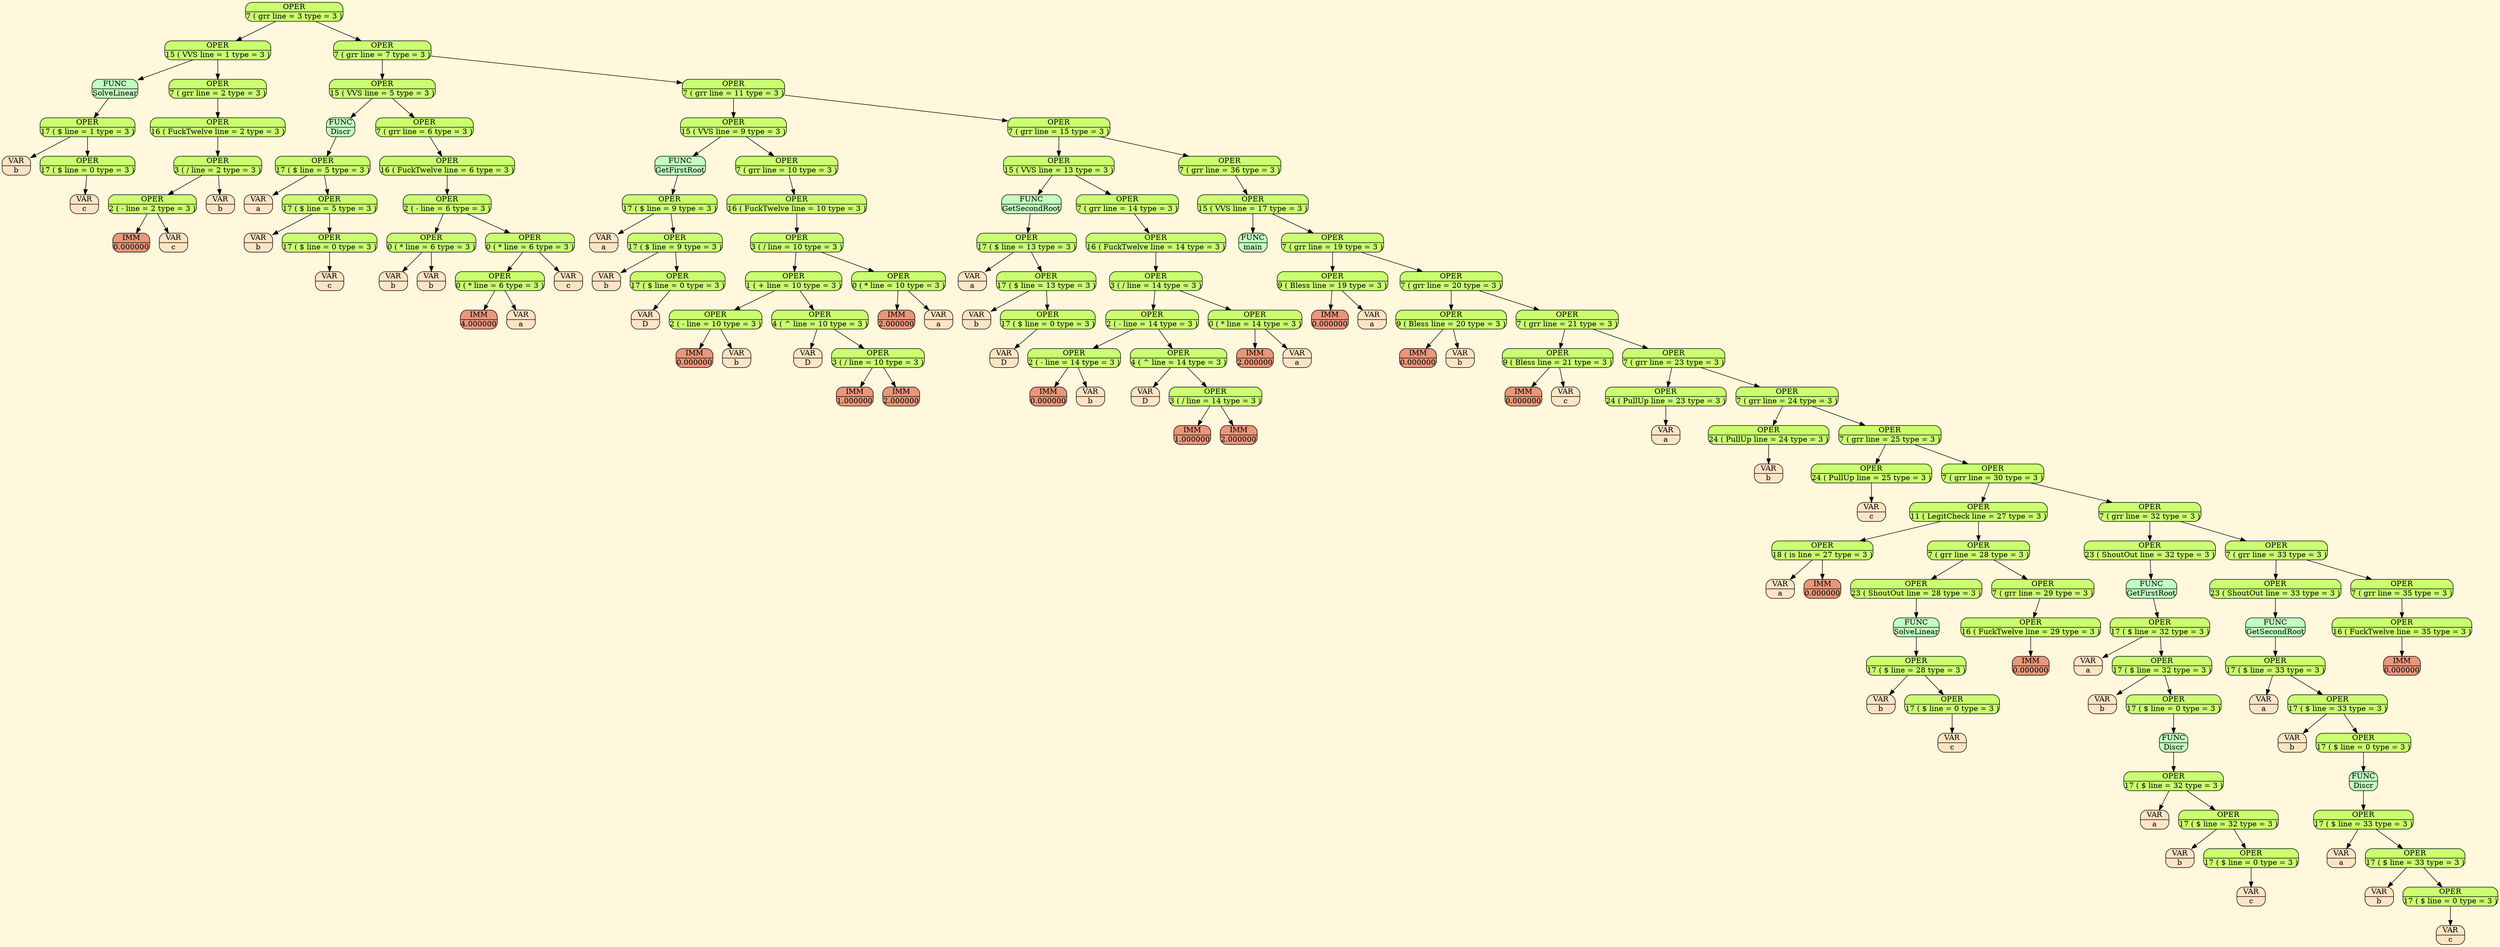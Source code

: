 digraph Tree 
{ bgcolor="cornsilk1";node[margin = "0.01"];
"node_0000021FAB4851D0" [shape=Mrecord, style=filled, fillcolor=darkolivegreen1, label = "{ OPER | 7 ( grr line = 3 type = 3 ) }"];
"node_0000021FAB485940" [shape=Mrecord, style=filled, fillcolor=darkolivegreen1, label = "{ OPER | 15 ( VVS line = 1 type = 3 ) }"];
"node_0000021FAB485B70" [shape=Mrecord, style=filled, fillcolor=darkseagreen1, label = "{ FUNC | SolveLinear }"];
"node_0000021FAB484BB0" [shape=Mrecord, style=filled, fillcolor=darkolivegreen1, label = "{ OPER | 17 ( $ line = 1 type = 3 ) }"];
"node_0000021FAB486040" [shape=Mrecord, style=filled, fillcolor=bisque, label = "{ VAR | b }"];
"node_0000021FAB485EF0" [shape=Mrecord, style=filled, fillcolor=darkolivegreen1, label = "{ OPER | 17 ( $ line = 0 type = 3 ) }"];
"node_0000021FAB4846E0" [shape=Mrecord, style=filled, fillcolor=bisque, label = "{ VAR | c }"];
"node_0000021FAB485F60" [shape=Mrecord, style=filled, fillcolor=darkolivegreen1, label = "{ OPER | 7 ( grr line = 2 type = 3 ) }"];
"node_0000021FAB484AD0" [shape=Mrecord, style=filled, fillcolor=darkolivegreen1, label = "{ OPER | 16 ( FuckTwelve line = 2 type = 3 ) }"];
"node_0000021FAB4856A0" [shape=Mrecord, style=filled, fillcolor=darkolivegreen1, label = "{ OPER | 3 ( / line = 2 type = 3 ) }"];
"node_0000021FAB484600" [shape=Mrecord, style=filled, fillcolor=darkolivegreen1, label = "{ OPER | 2 ( - line = 2 type = 3 ) }"];
"node_0000021FAB485710" [shape=Mrecord, style=filled, fillcolor=darksalmon, label = "{ IMM | 0.000000 }"];
"node_0000021FAB4857F0" [shape=Mrecord, style=filled, fillcolor=bisque, label = "{ VAR | c }"];
"node_0000021FAB485780" [shape=Mrecord, style=filled, fillcolor=bisque, label = "{ VAR | b }"];
"node_0000021FAB485CC0" [shape=Mrecord, style=filled, fillcolor=darkolivegreen1, label = "{ OPER | 7 ( grr line = 7 type = 3 ) }"];
"node_0000021FAB485E80" [shape=Mrecord, style=filled, fillcolor=darkolivegreen1, label = "{ OPER | 15 ( VVS line = 5 type = 3 ) }"];
"node_0000021FAB484B40" [shape=Mrecord, style=filled, fillcolor=darkseagreen1, label = "{ FUNC | Discr }"];
"node_0000021FAB485320" [shape=Mrecord, style=filled, fillcolor=darkolivegreen1, label = "{ OPER | 17 ( $ line = 5 type = 3 ) }"];
"node_0000021FAB4858D0" [shape=Mrecord, style=filled, fillcolor=bisque, label = "{ VAR | a }"];
"node_0000021FAB4849F0" [shape=Mrecord, style=filled, fillcolor=darkolivegreen1, label = "{ OPER | 17 ( $ line = 5 type = 3 ) }"];
"node_0000021FAB4848A0" [shape=Mrecord, style=filled, fillcolor=bisque, label = "{ VAR | b }"];
"node_0000021FAB485DA0" [shape=Mrecord, style=filled, fillcolor=darkolivegreen1, label = "{ OPER | 17 ( $ line = 0 type = 3 ) }"];
"node_0000021FAB484750" [shape=Mrecord, style=filled, fillcolor=bisque, label = "{ VAR | c }"];
"node_0000021FAB485C50" [shape=Mrecord, style=filled, fillcolor=darkolivegreen1, label = "{ OPER | 7 ( grr line = 6 type = 3 ) }"];
"node_0000021FAB484C20" [shape=Mrecord, style=filled, fillcolor=darkolivegreen1, label = "{ OPER | 16 ( FuckTwelve line = 6 type = 3 ) }"];
"node_0000021FAB484980" [shape=Mrecord, style=filled, fillcolor=darkolivegreen1, label = "{ OPER | 2 ( - line = 6 type = 3 ) }"];
"node_0000021FAB485160" [shape=Mrecord, style=filled, fillcolor=darkolivegreen1, label = "{ OPER | 0 ( * line = 6 type = 3 ) }"];
"node_0000021FAB485240" [shape=Mrecord, style=filled, fillcolor=bisque, label = "{ VAR | b }"];
"node_0000021FAB485FD0" [shape=Mrecord, style=filled, fillcolor=bisque, label = "{ VAR | b }"];
"node_0000021FAB484D70" [shape=Mrecord, style=filled, fillcolor=darkolivegreen1, label = "{ OPER | 0 ( * line = 6 type = 3 ) }"];
"node_0000021FAB484D00" [shape=Mrecord, style=filled, fillcolor=darkolivegreen1, label = "{ OPER | 0 ( * line = 6 type = 3 ) }"];
"node_0000021FAB485E10" [shape=Mrecord, style=filled, fillcolor=darksalmon, label = "{ IMM | 4.000000 }"];
"node_0000021FAB484EC0" [shape=Mrecord, style=filled, fillcolor=bisque, label = "{ VAR | a }"];
"node_0000021FAB485D30" [shape=Mrecord, style=filled, fillcolor=bisque, label = "{ VAR | c }"];
"node_0000021FAB4844B0" [shape=Mrecord, style=filled, fillcolor=darkolivegreen1, label = "{ OPER | 7 ( grr line = 11 type = 3 ) }"];
"node_0000021FAB484670" [shape=Mrecord, style=filled, fillcolor=darkolivegreen1, label = "{ OPER | 15 ( VVS line = 9 type = 3 ) }"];
"node_0000021FAB484520" [shape=Mrecord, style=filled, fillcolor=darkseagreen1, label = "{ FUNC | GetFirstRoot }"];
"node_0000021FAB484C90" [shape=Mrecord, style=filled, fillcolor=darkolivegreen1, label = "{ OPER | 17 ( $ line = 9 type = 3 ) }"];
"node_0000021FAB485A20" [shape=Mrecord, style=filled, fillcolor=bisque, label = "{ VAR | a }"];
"node_0000021FAB484DE0" [shape=Mrecord, style=filled, fillcolor=darkolivegreen1, label = "{ OPER | 17 ( $ line = 9 type = 3 ) }"];
"node_0000021FAB4859B0" [shape=Mrecord, style=filled, fillcolor=bisque, label = "{ VAR | b }"];
"node_0000021FAB485A90" [shape=Mrecord, style=filled, fillcolor=darkolivegreen1, label = "{ OPER | 17 ( $ line = 0 type = 3 ) }"];
"node_0000021FAB484910" [shape=Mrecord, style=filled, fillcolor=bisque, label = "{ VAR | D }"];
"node_0000021FAB4847C0" [shape=Mrecord, style=filled, fillcolor=darkolivegreen1, label = "{ OPER | 7 ( grr line = 10 type = 3 ) }"];
"node_0000021FAB484E50" [shape=Mrecord, style=filled, fillcolor=darkolivegreen1, label = "{ OPER | 16 ( FuckTwelve line = 10 type = 3 ) }"];
"node_0000021FAB485470" [shape=Mrecord, style=filled, fillcolor=darkolivegreen1, label = "{ OPER | 3 ( / line = 10 type = 3 ) }"];
"node_0000021FAB4852B0" [shape=Mrecord, style=filled, fillcolor=darkolivegreen1, label = "{ OPER | 1 ( + line = 10 type = 3 ) }"];
"node_0000021FAB484590" [shape=Mrecord, style=filled, fillcolor=darkolivegreen1, label = "{ OPER | 2 ( - line = 10 type = 3 ) }"];
"node_0000021FAB484A60" [shape=Mrecord, style=filled, fillcolor=darksalmon, label = "{ IMM | 0.000000 }"];
"node_0000021FAB484F30" [shape=Mrecord, style=filled, fillcolor=bisque, label = "{ VAR | b }"];
"node_0000021FAB484FA0" [shape=Mrecord, style=filled, fillcolor=darkolivegreen1, label = "{ OPER | 4 ( ^ line = 10 type = 3 ) }"];
"node_0000021FAB485550" [shape=Mrecord, style=filled, fillcolor=bisque, label = "{ VAR | D }"];
"node_0000021FAB485010" [shape=Mrecord, style=filled, fillcolor=darkolivegreen1, label = "{ OPER | 3 ( / line = 10 type = 3 ) }"];
"node_0000021FAB4850F0" [shape=Mrecord, style=filled, fillcolor=darksalmon, label = "{ IMM | 1.000000 }"];
"node_0000021FAB485B00" [shape=Mrecord, style=filled, fillcolor=darksalmon, label = "{ IMM | 2.000000 }"];
"node_0000021FAB485390" [shape=Mrecord, style=filled, fillcolor=darkolivegreen1, label = "{ OPER | 0 ( * line = 10 type = 3 ) }"];
"node_0000021FAB485400" [shape=Mrecord, style=filled, fillcolor=darksalmon, label = "{ IMM | 2.000000 }"];
"node_0000021FAB4854E0" [shape=Mrecord, style=filled, fillcolor=bisque, label = "{ VAR | a }"];
"node_0000021FAB4855C0" [shape=Mrecord, style=filled, fillcolor=darkolivegreen1, label = "{ OPER | 7 ( grr line = 15 type = 3 ) }"];
"node_0000021FAB485630" [shape=Mrecord, style=filled, fillcolor=darkolivegreen1, label = "{ OPER | 15 ( VVS line = 13 type = 3 ) }"];
"node_0000021FAD58B9D0" [shape=Mrecord, style=filled, fillcolor=darkseagreen1, label = "{ FUNC | GetSecondRoot }"];
"node_0000021FAD58B500" [shape=Mrecord, style=filled, fillcolor=darkolivegreen1, label = "{ OPER | 17 ( $ line = 13 type = 3 ) }"];
"node_0000021FAD58B880" [shape=Mrecord, style=filled, fillcolor=bisque, label = "{ VAR | a }"];
"node_0000021FAD58CA70" [shape=Mrecord, style=filled, fillcolor=darkolivegreen1, label = "{ OPER | 17 ( $ line = 13 type = 3 ) }"];
"node_0000021FAD58C0D0" [shape=Mrecord, style=filled, fillcolor=bisque, label = "{ VAR | b }"];
"node_0000021FAD58C530" [shape=Mrecord, style=filled, fillcolor=darkolivegreen1, label = "{ OPER | 17 ( $ line = 0 type = 3 ) }"];
"node_0000021FAD58B570" [shape=Mrecord, style=filled, fillcolor=bisque, label = "{ VAR | D }"];
"node_0000021FAD58C370" [shape=Mrecord, style=filled, fillcolor=darkolivegreen1, label = "{ OPER | 7 ( grr line = 14 type = 3 ) }"];
"node_0000021FAD58C140" [shape=Mrecord, style=filled, fillcolor=darkolivegreen1, label = "{ OPER | 16 ( FuckTwelve line = 14 type = 3 ) }"];
"node_0000021FAD58C290" [shape=Mrecord, style=filled, fillcolor=darkolivegreen1, label = "{ OPER | 3 ( / line = 14 type = 3 ) }"];
"node_0000021FAD58C920" [shape=Mrecord, style=filled, fillcolor=darkolivegreen1, label = "{ OPER | 2 ( - line = 14 type = 3 ) }"];
"node_0000021FAD58C1B0" [shape=Mrecord, style=filled, fillcolor=darkolivegreen1, label = "{ OPER | 2 ( - line = 14 type = 3 ) }"];
"node_0000021FAD58B5E0" [shape=Mrecord, style=filled, fillcolor=darksalmon, label = "{ IMM | 0.000000 }"];
"node_0000021FAD58B420" [shape=Mrecord, style=filled, fillcolor=bisque, label = "{ VAR | b }"];
"node_0000021FAD58B960" [shape=Mrecord, style=filled, fillcolor=darkolivegreen1, label = "{ OPER | 4 ( ^ line = 14 type = 3 ) }"];
"node_0000021FAD58BC70" [shape=Mrecord, style=filled, fillcolor=bisque, label = "{ VAR | D }"];
"node_0000021FAD58CAE0" [shape=Mrecord, style=filled, fillcolor=darkolivegreen1, label = "{ OPER | 3 ( / line = 14 type = 3 ) }"];
"node_0000021FAD58CCA0" [shape=Mrecord, style=filled, fillcolor=darksalmon, label = "{ IMM | 1.000000 }"];
"node_0000021FAD58C300" [shape=Mrecord, style=filled, fillcolor=darksalmon, label = "{ IMM | 2.000000 }"];
"node_0000021FAD58C610" [shape=Mrecord, style=filled, fillcolor=darkolivegreen1, label = "{ OPER | 0 ( * line = 14 type = 3 ) }"];
"node_0000021FAD58B650" [shape=Mrecord, style=filled, fillcolor=darksalmon, label = "{ IMM | 2.000000 }"];
"node_0000021FAD58B730" [shape=Mrecord, style=filled, fillcolor=bisque, label = "{ VAR | a }"];
"node_0000021FAD58C5A0" [shape=Mrecord, style=filled, fillcolor=darkolivegreen1, label = "{ OPER | 7 ( grr line = 36 type = 3 ) }"];
"node_0000021FAD58C220" [shape=Mrecord, style=filled, fillcolor=darkolivegreen1, label = "{ OPER | 15 ( VVS line = 17 type = 3 ) }"];
"node_0000021FAD58C4C0" [shape=Mrecord, style=filled, fillcolor=darkseagreen1, label = "{ FUNC | main }"];
"node_0000021FAD58C8B0" [shape=Mrecord, style=filled, fillcolor=darkolivegreen1, label = "{ OPER | 7 ( grr line = 19 type = 3 ) }"];
"node_0000021FAD58B810" [shape=Mrecord, style=filled, fillcolor=darkolivegreen1, label = "{ OPER | 9 ( Bless line = 19 type = 3 ) }"];
"node_0000021FAD58B260" [shape=Mrecord, style=filled, fillcolor=darksalmon, label = "{ IMM | 0.000000 }"];
"node_0000021FAD58BEA0" [shape=Mrecord, style=filled, fillcolor=bisque, label = "{ VAR | a }"];
"node_0000021FAD58C990" [shape=Mrecord, style=filled, fillcolor=darkolivegreen1, label = "{ OPER | 7 ( grr line = 20 type = 3 ) }"];
"node_0000021FAD58CB50" [shape=Mrecord, style=filled, fillcolor=darkolivegreen1, label = "{ OPER | 9 ( Bless line = 20 type = 3 ) }"];
"node_0000021FAD58C6F0" [shape=Mrecord, style=filled, fillcolor=darksalmon, label = "{ IMM | 0.000000 }"];
"node_0000021FAD58BDC0" [shape=Mrecord, style=filled, fillcolor=bisque, label = "{ VAR | b }"];
"node_0000021FAD58CBC0" [shape=Mrecord, style=filled, fillcolor=darkolivegreen1, label = "{ OPER | 7 ( grr line = 21 type = 3 ) }"];
"node_0000021FAD58CC30" [shape=Mrecord, style=filled, fillcolor=darkolivegreen1, label = "{ OPER | 9 ( Bless line = 21 type = 3 ) }"];
"node_0000021FAD58BF80" [shape=Mrecord, style=filled, fillcolor=darksalmon, label = "{ IMM | 0.000000 }"];
"node_0000021FAD58CA00" [shape=Mrecord, style=filled, fillcolor=bisque, label = "{ VAR | c }"];
"node_0000021FAD58C840" [shape=Mrecord, style=filled, fillcolor=darkolivegreen1, label = "{ OPER | 7 ( grr line = 23 type = 3 ) }"];
"node_0000021FAD58B8F0" [shape=Mrecord, style=filled, fillcolor=darkolivegreen1, label = "{ OPER | 24 ( PullUp line = 23 type = 3 ) }"];
"node_0000021FAD58C680" [shape=Mrecord, style=filled, fillcolor=bisque, label = "{ VAR | a }"];
"node_0000021FAD58C760" [shape=Mrecord, style=filled, fillcolor=darkolivegreen1, label = "{ OPER | 7 ( grr line = 24 type = 3 ) }"];
"node_0000021FAD58BF10" [shape=Mrecord, style=filled, fillcolor=darkolivegreen1, label = "{ OPER | 24 ( PullUp line = 24 type = 3 ) }"];
"node_0000021FAD58C7D0" [shape=Mrecord, style=filled, fillcolor=bisque, label = "{ VAR | b }"];
"node_0000021FAD58BA40" [shape=Mrecord, style=filled, fillcolor=darkolivegreen1, label = "{ OPER | 7 ( grr line = 25 type = 3 ) }"];
"node_0000021FAD58C3E0" [shape=Mrecord, style=filled, fillcolor=darkolivegreen1, label = "{ OPER | 24 ( PullUp line = 25 type = 3 ) }"];
"node_0000021FAD58BE30" [shape=Mrecord, style=filled, fillcolor=bisque, label = "{ VAR | c }"];
"node_0000021FAD58C450" [shape=Mrecord, style=filled, fillcolor=darkolivegreen1, label = "{ OPER | 7 ( grr line = 30 type = 3 ) }"];
"node_0000021FAD58B490" [shape=Mrecord, style=filled, fillcolor=darkolivegreen1, label = "{ OPER | 11 ( LegitCheck line = 27 type = 3 ) }"];
"node_0000021FAD58B6C0" [shape=Mrecord, style=filled, fillcolor=darkolivegreen1, label = "{ OPER | 18 ( is line = 27 type = 3 ) }"];
"node_0000021FAD58BD50" [shape=Mrecord, style=filled, fillcolor=bisque, label = "{ VAR | a }"];
"node_0000021FAD58B7A0" [shape=Mrecord, style=filled, fillcolor=darksalmon, label = "{ IMM | 0.000000 }"];
"node_0000021FAD58BAB0" [shape=Mrecord, style=filled, fillcolor=darkolivegreen1, label = "{ OPER | 7 ( grr line = 28 type = 3 ) }"];
"node_0000021FAD58B110" [shape=Mrecord, style=filled, fillcolor=darkolivegreen1, label = "{ OPER | 23 ( ShoutOut line = 28 type = 3 ) }"];
"node_0000021FAD58B180" [shape=Mrecord, style=filled, fillcolor=darkseagreen1, label = "{ FUNC | SolveLinear }"];
"node_0000021FAD58B1F0" [shape=Mrecord, style=filled, fillcolor=darkolivegreen1, label = "{ OPER | 17 ( $ line = 28 type = 3 ) }"];
"node_0000021FAD58B3B0" [shape=Mrecord, style=filled, fillcolor=bisque, label = "{ VAR | b }"];
"node_0000021FAD58BFF0" [shape=Mrecord, style=filled, fillcolor=darkolivegreen1, label = "{ OPER | 17 ( $ line = 0 type = 3 ) }"];
"node_0000021FAD58B340" [shape=Mrecord, style=filled, fillcolor=bisque, label = "{ VAR | c }"];
"node_0000021FAD58B2D0" [shape=Mrecord, style=filled, fillcolor=darkolivegreen1, label = "{ OPER | 7 ( grr line = 29 type = 3 ) }"];
"node_0000021FAD58BB20" [shape=Mrecord, style=filled, fillcolor=darkolivegreen1, label = "{ OPER | 16 ( FuckTwelve line = 29 type = 3 ) }"];
"node_0000021FAD58BB90" [shape=Mrecord, style=filled, fillcolor=darksalmon, label = "{ IMM | 0.000000 }"];
"node_0000021FAD58C060" [shape=Mrecord, style=filled, fillcolor=darkolivegreen1, label = "{ OPER | 7 ( grr line = 32 type = 3 ) }"];
"node_0000021FAD58BC00" [shape=Mrecord, style=filled, fillcolor=darkolivegreen1, label = "{ OPER | 23 ( ShoutOut line = 32 type = 3 ) }"];
"node_0000021FAD58BCE0" [shape=Mrecord, style=filled, fillcolor=darkseagreen1, label = "{ FUNC | GetFirstRoot }"];
"node_0000021FAD58D100" [shape=Mrecord, style=filled, fillcolor=darkolivegreen1, label = "{ OPER | 17 ( $ line = 32 type = 3 ) }"];
"node_0000021FAD58CF40" [shape=Mrecord, style=filled, fillcolor=bisque, label = "{ VAR | a }"];
"node_0000021FAD58CE60" [shape=Mrecord, style=filled, fillcolor=darkolivegreen1, label = "{ OPER | 17 ( $ line = 32 type = 3 ) }"];
"node_0000021FAD58D2C0" [shape=Mrecord, style=filled, fillcolor=bisque, label = "{ VAR | b }"];
"node_0000021FAD58CDF0" [shape=Mrecord, style=filled, fillcolor=darkolivegreen1, label = "{ OPER | 17 ( $ line = 0 type = 3 ) }"];
"node_0000021FAD58D250" [shape=Mrecord, style=filled, fillcolor=darkseagreen1, label = "{ FUNC | Discr }"];
"node_0000021FAD58D170" [shape=Mrecord, style=filled, fillcolor=darkolivegreen1, label = "{ OPER | 17 ( $ line = 32 type = 3 ) }"];
"node_0000021FAD58CD80" [shape=Mrecord, style=filled, fillcolor=bisque, label = "{ VAR | a }"];
"node_0000021FAD58D1E0" [shape=Mrecord, style=filled, fillcolor=darkolivegreen1, label = "{ OPER | 17 ( $ line = 32 type = 3 ) }"];
"node_0000021FAD58D330" [shape=Mrecord, style=filled, fillcolor=bisque, label = "{ VAR | b }"];
"node_0000021FAD58CFB0" [shape=Mrecord, style=filled, fillcolor=darkolivegreen1, label = "{ OPER | 17 ( $ line = 0 type = 3 ) }"];
"node_0000021FAD58CED0" [shape=Mrecord, style=filled, fillcolor=bisque, label = "{ VAR | c }"];
"node_0000021FAD58D020" [shape=Mrecord, style=filled, fillcolor=darkolivegreen1, label = "{ OPER | 7 ( grr line = 33 type = 3 ) }"];
"node_0000021FAD58D3A0" [shape=Mrecord, style=filled, fillcolor=darkolivegreen1, label = "{ OPER | 23 ( ShoutOut line = 33 type = 3 ) }"];
"node_0000021FAD58D410" [shape=Mrecord, style=filled, fillcolor=darkseagreen1, label = "{ FUNC | GetSecondRoot }"];
"node_0000021FAD58CD10" [shape=Mrecord, style=filled, fillcolor=darkolivegreen1, label = "{ OPER | 17 ( $ line = 33 type = 3 ) }"];
"node_0000021FAD58D090" [shape=Mrecord, style=filled, fillcolor=bisque, label = "{ VAR | a }"];
"node_0000021FAD58A9A0" [shape=Mrecord, style=filled, fillcolor=darkolivegreen1, label = "{ OPER | 17 ( $ line = 33 type = 3 ) }"];
"node_0000021FAD589510" [shape=Mrecord, style=filled, fillcolor=bisque, label = "{ VAR | b }"];
"node_0000021FAD58A690" [shape=Mrecord, style=filled, fillcolor=darkolivegreen1, label = "{ OPER | 17 ( $ line = 0 type = 3 ) }"];
"node_0000021FAD58A770" [shape=Mrecord, style=filled, fillcolor=darkseagreen1, label = "{ FUNC | Discr }"];
"node_0000021FAD58AA10" [shape=Mrecord, style=filled, fillcolor=darkolivegreen1, label = "{ OPER | 17 ( $ line = 33 type = 3 ) }"];
"node_0000021FAD58AB60" [shape=Mrecord, style=filled, fillcolor=bisque, label = "{ VAR | a }"];
"node_0000021FAD58A4D0" [shape=Mrecord, style=filled, fillcolor=darkolivegreen1, label = "{ OPER | 17 ( $ line = 33 type = 3 ) }"];
"node_0000021FAD58AD20" [shape=Mrecord, style=filled, fillcolor=bisque, label = "{ VAR | b }"];
"node_0000021FAD589F90" [shape=Mrecord, style=filled, fillcolor=darkolivegreen1, label = "{ OPER | 17 ( $ line = 0 type = 3 ) }"];
"node_0000021FAD589820" [shape=Mrecord, style=filled, fillcolor=bisque, label = "{ VAR | c }"];
"node_0000021FAD58A230" [shape=Mrecord, style=filled, fillcolor=darkolivegreen1, label = "{ OPER | 7 ( grr line = 35 type = 3 ) }"];
"node_0000021FAD58A150" [shape=Mrecord, style=filled, fillcolor=darkolivegreen1, label = "{ OPER | 16 ( FuckTwelve line = 35 type = 3 ) }"];
"node_0000021FAD589890" [shape=Mrecord, style=filled, fillcolor=darksalmon, label = "{ IMM | 0.000000 }"];
node_0000021FAB4851D0->node_0000021FAB485940
node_0000021FAB4851D0->node_0000021FAB485CC0
node_0000021FAB485940->node_0000021FAB485B70
node_0000021FAB485940->node_0000021FAB485F60
node_0000021FAB485B70->node_0000021FAB484BB0
node_0000021FAB484BB0->node_0000021FAB486040
node_0000021FAB484BB0->node_0000021FAB485EF0
node_0000021FAB485EF0->node_0000021FAB4846E0
node_0000021FAB485F60->node_0000021FAB484AD0
node_0000021FAB484AD0->node_0000021FAB4856A0
node_0000021FAB4856A0->node_0000021FAB484600
node_0000021FAB4856A0->node_0000021FAB485780
node_0000021FAB484600->node_0000021FAB485710
node_0000021FAB484600->node_0000021FAB4857F0
node_0000021FAB485CC0->node_0000021FAB485E80
node_0000021FAB485CC0->node_0000021FAB4844B0
node_0000021FAB485E80->node_0000021FAB484B40
node_0000021FAB485E80->node_0000021FAB485C50
node_0000021FAB484B40->node_0000021FAB485320
node_0000021FAB485320->node_0000021FAB4858D0
node_0000021FAB485320->node_0000021FAB4849F0
node_0000021FAB4849F0->node_0000021FAB4848A0
node_0000021FAB4849F0->node_0000021FAB485DA0
node_0000021FAB485DA0->node_0000021FAB484750
node_0000021FAB485C50->node_0000021FAB484C20
node_0000021FAB484C20->node_0000021FAB484980
node_0000021FAB484980->node_0000021FAB485160
node_0000021FAB484980->node_0000021FAB484D70
node_0000021FAB485160->node_0000021FAB485240
node_0000021FAB485160->node_0000021FAB485FD0
node_0000021FAB484D70->node_0000021FAB484D00
node_0000021FAB484D70->node_0000021FAB485D30
node_0000021FAB484D00->node_0000021FAB485E10
node_0000021FAB484D00->node_0000021FAB484EC0
node_0000021FAB4844B0->node_0000021FAB484670
node_0000021FAB4844B0->node_0000021FAB4855C0
node_0000021FAB484670->node_0000021FAB484520
node_0000021FAB484670->node_0000021FAB4847C0
node_0000021FAB484520->node_0000021FAB484C90
node_0000021FAB484C90->node_0000021FAB485A20
node_0000021FAB484C90->node_0000021FAB484DE0
node_0000021FAB484DE0->node_0000021FAB4859B0
node_0000021FAB484DE0->node_0000021FAB485A90
node_0000021FAB485A90->node_0000021FAB484910
node_0000021FAB4847C0->node_0000021FAB484E50
node_0000021FAB484E50->node_0000021FAB485470
node_0000021FAB485470->node_0000021FAB4852B0
node_0000021FAB485470->node_0000021FAB485390
node_0000021FAB4852B0->node_0000021FAB484590
node_0000021FAB4852B0->node_0000021FAB484FA0
node_0000021FAB484590->node_0000021FAB484A60
node_0000021FAB484590->node_0000021FAB484F30
node_0000021FAB484FA0->node_0000021FAB485550
node_0000021FAB484FA0->node_0000021FAB485010
node_0000021FAB485010->node_0000021FAB4850F0
node_0000021FAB485010->node_0000021FAB485B00
node_0000021FAB485390->node_0000021FAB485400
node_0000021FAB485390->node_0000021FAB4854E0
node_0000021FAB4855C0->node_0000021FAB485630
node_0000021FAB4855C0->node_0000021FAD58C5A0
node_0000021FAB485630->node_0000021FAD58B9D0
node_0000021FAB485630->node_0000021FAD58C370
node_0000021FAD58B9D0->node_0000021FAD58B500
node_0000021FAD58B500->node_0000021FAD58B880
node_0000021FAD58B500->node_0000021FAD58CA70
node_0000021FAD58CA70->node_0000021FAD58C0D0
node_0000021FAD58CA70->node_0000021FAD58C530
node_0000021FAD58C530->node_0000021FAD58B570
node_0000021FAD58C370->node_0000021FAD58C140
node_0000021FAD58C140->node_0000021FAD58C290
node_0000021FAD58C290->node_0000021FAD58C920
node_0000021FAD58C290->node_0000021FAD58C610
node_0000021FAD58C920->node_0000021FAD58C1B0
node_0000021FAD58C920->node_0000021FAD58B960
node_0000021FAD58C1B0->node_0000021FAD58B5E0
node_0000021FAD58C1B0->node_0000021FAD58B420
node_0000021FAD58B960->node_0000021FAD58BC70
node_0000021FAD58B960->node_0000021FAD58CAE0
node_0000021FAD58CAE0->node_0000021FAD58CCA0
node_0000021FAD58CAE0->node_0000021FAD58C300
node_0000021FAD58C610->node_0000021FAD58B650
node_0000021FAD58C610->node_0000021FAD58B730
node_0000021FAD58C5A0->node_0000021FAD58C220
node_0000021FAD58C220->node_0000021FAD58C4C0
node_0000021FAD58C220->node_0000021FAD58C8B0
node_0000021FAD58C8B0->node_0000021FAD58B810
node_0000021FAD58C8B0->node_0000021FAD58C990
node_0000021FAD58B810->node_0000021FAD58B260
node_0000021FAD58B810->node_0000021FAD58BEA0
node_0000021FAD58C990->node_0000021FAD58CB50
node_0000021FAD58C990->node_0000021FAD58CBC0
node_0000021FAD58CB50->node_0000021FAD58C6F0
node_0000021FAD58CB50->node_0000021FAD58BDC0
node_0000021FAD58CBC0->node_0000021FAD58CC30
node_0000021FAD58CBC0->node_0000021FAD58C840
node_0000021FAD58CC30->node_0000021FAD58BF80
node_0000021FAD58CC30->node_0000021FAD58CA00
node_0000021FAD58C840->node_0000021FAD58B8F0
node_0000021FAD58C840->node_0000021FAD58C760
node_0000021FAD58B8F0->node_0000021FAD58C680
node_0000021FAD58C760->node_0000021FAD58BF10
node_0000021FAD58C760->node_0000021FAD58BA40
node_0000021FAD58BF10->node_0000021FAD58C7D0
node_0000021FAD58BA40->node_0000021FAD58C3E0
node_0000021FAD58BA40->node_0000021FAD58C450
node_0000021FAD58C3E0->node_0000021FAD58BE30
node_0000021FAD58C450->node_0000021FAD58B490
node_0000021FAD58C450->node_0000021FAD58C060
node_0000021FAD58B490->node_0000021FAD58B6C0
node_0000021FAD58B490->node_0000021FAD58BAB0
node_0000021FAD58B6C0->node_0000021FAD58BD50
node_0000021FAD58B6C0->node_0000021FAD58B7A0
node_0000021FAD58BAB0->node_0000021FAD58B110
node_0000021FAD58BAB0->node_0000021FAD58B2D0
node_0000021FAD58B110->node_0000021FAD58B180
node_0000021FAD58B180->node_0000021FAD58B1F0
node_0000021FAD58B1F0->node_0000021FAD58B3B0
node_0000021FAD58B1F0->node_0000021FAD58BFF0
node_0000021FAD58BFF0->node_0000021FAD58B340
node_0000021FAD58B2D0->node_0000021FAD58BB20
node_0000021FAD58BB20->node_0000021FAD58BB90
node_0000021FAD58C060->node_0000021FAD58BC00
node_0000021FAD58C060->node_0000021FAD58D020
node_0000021FAD58BC00->node_0000021FAD58BCE0
node_0000021FAD58BCE0->node_0000021FAD58D100
node_0000021FAD58D100->node_0000021FAD58CF40
node_0000021FAD58D100->node_0000021FAD58CE60
node_0000021FAD58CE60->node_0000021FAD58D2C0
node_0000021FAD58CE60->node_0000021FAD58CDF0
node_0000021FAD58CDF0->node_0000021FAD58D250
node_0000021FAD58D250->node_0000021FAD58D170
node_0000021FAD58D170->node_0000021FAD58CD80
node_0000021FAD58D170->node_0000021FAD58D1E0
node_0000021FAD58D1E0->node_0000021FAD58D330
node_0000021FAD58D1E0->node_0000021FAD58CFB0
node_0000021FAD58CFB0->node_0000021FAD58CED0
node_0000021FAD58D020->node_0000021FAD58D3A0
node_0000021FAD58D020->node_0000021FAD58A230
node_0000021FAD58D3A0->node_0000021FAD58D410
node_0000021FAD58D410->node_0000021FAD58CD10
node_0000021FAD58CD10->node_0000021FAD58D090
node_0000021FAD58CD10->node_0000021FAD58A9A0
node_0000021FAD58A9A0->node_0000021FAD589510
node_0000021FAD58A9A0->node_0000021FAD58A690
node_0000021FAD58A690->node_0000021FAD58A770
node_0000021FAD58A770->node_0000021FAD58AA10
node_0000021FAD58AA10->node_0000021FAD58AB60
node_0000021FAD58AA10->node_0000021FAD58A4D0
node_0000021FAD58A4D0->node_0000021FAD58AD20
node_0000021FAD58A4D0->node_0000021FAD589F90
node_0000021FAD589F90->node_0000021FAD589820
node_0000021FAD58A230->node_0000021FAD58A150
node_0000021FAD58A150->node_0000021FAD589890
}